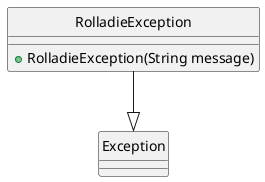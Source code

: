 @startuml
hide circle


class Exception {
}

class RolladieException {
    +RolladieException(String message)
}

RolladieException --|> Exception
@enduml


@enduml